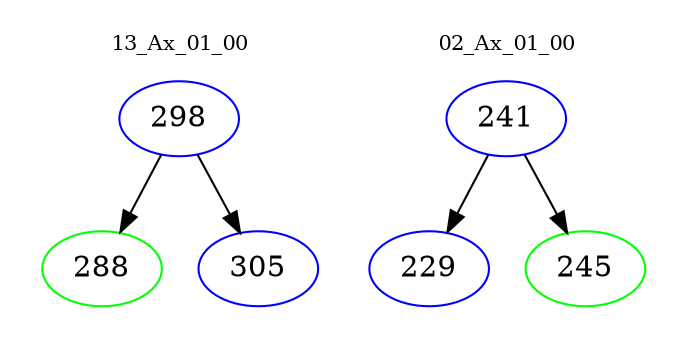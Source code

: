 digraph{
subgraph cluster_0 {
color = white
label = "13_Ax_01_00";
fontsize=10;
T0_298 [label="298", color="blue"]
T0_298 -> T0_288 [color="black"]
T0_288 [label="288", color="green"]
T0_298 -> T0_305 [color="black"]
T0_305 [label="305", color="blue"]
}
subgraph cluster_1 {
color = white
label = "02_Ax_01_00";
fontsize=10;
T1_241 [label="241", color="blue"]
T1_241 -> T1_229 [color="black"]
T1_229 [label="229", color="blue"]
T1_241 -> T1_245 [color="black"]
T1_245 [label="245", color="green"]
}
}
